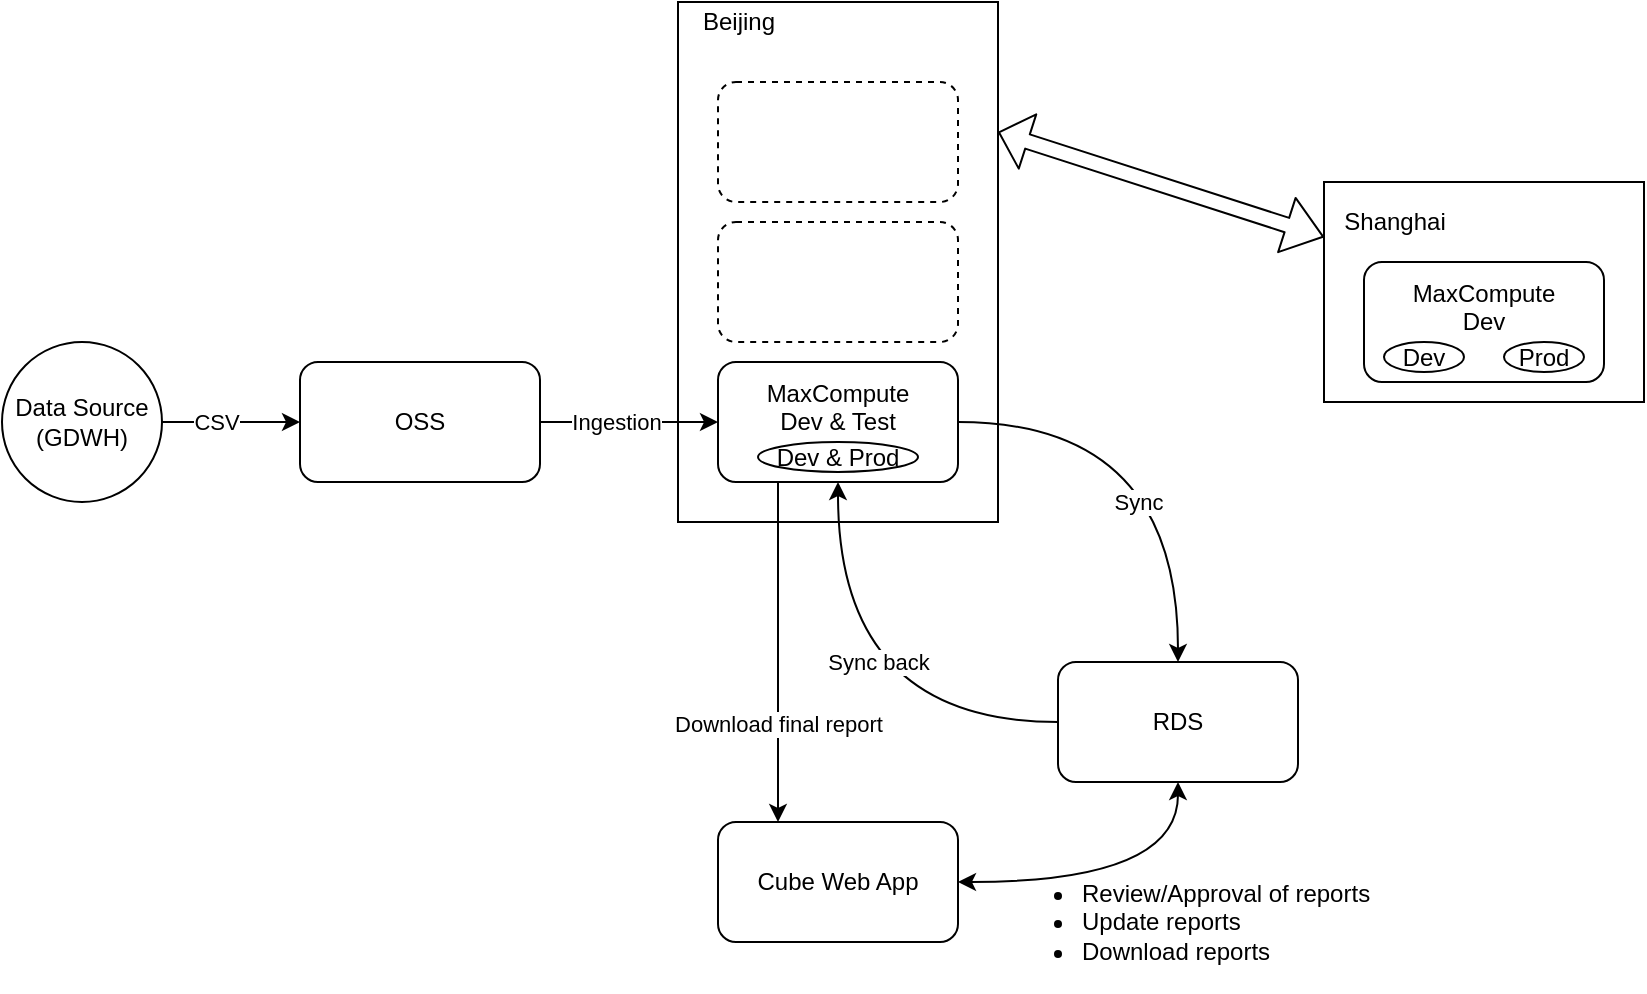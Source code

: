 <mxfile version="14.8.3" type="github">
  <diagram id="RZe0_xMlRlwdEee9gE9I" name="Page-1">
    <mxGraphModel dx="1202" dy="1625" grid="1" gridSize="10" guides="1" tooltips="1" connect="1" arrows="1" fold="1" page="1" pageScale="1" pageWidth="850" pageHeight="1100" math="0" shadow="0">
      <root>
        <mxCell id="0" />
        <mxCell id="1" parent="0" />
        <mxCell id="pAAaOJnE_gyCVKWYQFNN-22" value="" style="rounded=0;whiteSpace=wrap;html=1;" vertex="1" parent="1">
          <mxGeometry x="693" y="40" width="160" height="110" as="geometry" />
        </mxCell>
        <mxCell id="pAAaOJnE_gyCVKWYQFNN-18" value="" style="rounded=0;whiteSpace=wrap;html=1;" vertex="1" parent="1">
          <mxGeometry x="370" y="-50" width="160" height="260" as="geometry" />
        </mxCell>
        <mxCell id="pAAaOJnE_gyCVKWYQFNN-11" style="edgeStyle=orthogonalEdgeStyle;rounded=0;orthogonalLoop=1;jettySize=auto;html=1;exitX=1;exitY=0.5;exitDx=0;exitDy=0;curved=1;" edge="1" parent="1" source="pAAaOJnE_gyCVKWYQFNN-1" target="pAAaOJnE_gyCVKWYQFNN-3">
          <mxGeometry relative="1" as="geometry" />
        </mxCell>
        <mxCell id="pAAaOJnE_gyCVKWYQFNN-12" value="Sync" style="edgeLabel;html=1;align=center;verticalAlign=middle;resizable=0;points=[];" vertex="1" connectable="0" parent="pAAaOJnE_gyCVKWYQFNN-11">
          <mxGeometry x="-0.129" y="4" relative="1" as="geometry">
            <mxPoint x="-10" y="44" as="offset" />
          </mxGeometry>
        </mxCell>
        <mxCell id="pAAaOJnE_gyCVKWYQFNN-1" value="MaxCompute&lt;br&gt;Dev &amp;amp; Test&lt;br&gt;&lt;br&gt;" style="rounded=1;whiteSpace=wrap;html=1;" vertex="1" parent="1">
          <mxGeometry x="390" y="130" width="120" height="60" as="geometry" />
        </mxCell>
        <mxCell id="pAAaOJnE_gyCVKWYQFNN-9" value="" style="edgeStyle=orthogonalEdgeStyle;rounded=0;orthogonalLoop=1;jettySize=auto;html=1;" edge="1" parent="1" source="pAAaOJnE_gyCVKWYQFNN-2" target="pAAaOJnE_gyCVKWYQFNN-1">
          <mxGeometry relative="1" as="geometry" />
        </mxCell>
        <mxCell id="pAAaOJnE_gyCVKWYQFNN-10" value="Ingestion" style="edgeLabel;html=1;align=center;verticalAlign=middle;resizable=0;points=[];" vertex="1" connectable="0" parent="pAAaOJnE_gyCVKWYQFNN-9">
          <mxGeometry x="-0.207" y="1" relative="1" as="geometry">
            <mxPoint x="2" y="1" as="offset" />
          </mxGeometry>
        </mxCell>
        <mxCell id="pAAaOJnE_gyCVKWYQFNN-2" value="OSS" style="rounded=1;whiteSpace=wrap;html=1;" vertex="1" parent="1">
          <mxGeometry x="181" y="130" width="120" height="60" as="geometry" />
        </mxCell>
        <mxCell id="pAAaOJnE_gyCVKWYQFNN-13" style="edgeStyle=orthogonalEdgeStyle;rounded=0;orthogonalLoop=1;jettySize=auto;html=1;exitX=0;exitY=0.5;exitDx=0;exitDy=0;entryX=0.5;entryY=1;entryDx=0;entryDy=0;curved=1;" edge="1" parent="1" source="pAAaOJnE_gyCVKWYQFNN-3" target="pAAaOJnE_gyCVKWYQFNN-1">
          <mxGeometry relative="1" as="geometry">
            <mxPoint x="480" y="260" as="targetPoint" />
          </mxGeometry>
        </mxCell>
        <mxCell id="pAAaOJnE_gyCVKWYQFNN-14" value="Sync back" style="edgeLabel;html=1;align=center;verticalAlign=middle;resizable=0;points=[];" vertex="1" connectable="0" parent="pAAaOJnE_gyCVKWYQFNN-13">
          <mxGeometry x="-0.085" y="1" relative="1" as="geometry">
            <mxPoint x="15" y="-31" as="offset" />
          </mxGeometry>
        </mxCell>
        <mxCell id="pAAaOJnE_gyCVKWYQFNN-3" value="RDS" style="rounded=1;whiteSpace=wrap;html=1;" vertex="1" parent="1">
          <mxGeometry x="560" y="280" width="120" height="60" as="geometry" />
        </mxCell>
        <mxCell id="pAAaOJnE_gyCVKWYQFNN-4" value="Cube Web App" style="rounded=1;whiteSpace=wrap;html=1;" vertex="1" parent="1">
          <mxGeometry x="390" y="360" width="120" height="60" as="geometry" />
        </mxCell>
        <mxCell id="pAAaOJnE_gyCVKWYQFNN-6" value="" style="edgeStyle=orthogonalEdgeStyle;rounded=0;orthogonalLoop=1;jettySize=auto;html=1;" edge="1" parent="1" source="pAAaOJnE_gyCVKWYQFNN-5" target="pAAaOJnE_gyCVKWYQFNN-2">
          <mxGeometry relative="1" as="geometry" />
        </mxCell>
        <mxCell id="pAAaOJnE_gyCVKWYQFNN-7" value="CSV" style="edgeLabel;html=1;align=center;verticalAlign=middle;resizable=0;points=[];" vertex="1" connectable="0" parent="pAAaOJnE_gyCVKWYQFNN-6">
          <mxGeometry x="0.259" y="-1" relative="1" as="geometry">
            <mxPoint x="-17" y="-1" as="offset" />
          </mxGeometry>
        </mxCell>
        <mxCell id="pAAaOJnE_gyCVKWYQFNN-5" value="Data Source&lt;br&gt;(GDWH)" style="ellipse;whiteSpace=wrap;html=1;aspect=fixed;" vertex="1" parent="1">
          <mxGeometry x="32" y="120" width="80" height="80" as="geometry" />
        </mxCell>
        <mxCell id="pAAaOJnE_gyCVKWYQFNN-16" value="" style="endArrow=classic;startArrow=classic;html=1;exitX=1;exitY=0.5;exitDx=0;exitDy=0;entryX=0.5;entryY=1;entryDx=0;entryDy=0;edgeStyle=orthogonalEdgeStyle;curved=1;" edge="1" parent="1" source="pAAaOJnE_gyCVKWYQFNN-4" target="pAAaOJnE_gyCVKWYQFNN-3">
          <mxGeometry width="50" height="50" relative="1" as="geometry">
            <mxPoint x="570" y="430" as="sourcePoint" />
            <mxPoint x="620" y="380" as="targetPoint" />
          </mxGeometry>
        </mxCell>
        <mxCell id="pAAaOJnE_gyCVKWYQFNN-17" value="&lt;ul&gt;&lt;li&gt;Review/Approval of reports&lt;/li&gt;&lt;li&gt;Update reports&lt;/li&gt;&lt;li&gt;Download reports&lt;/li&gt;&lt;/ul&gt;" style="text;html=1;align=left;verticalAlign=middle;resizable=0;points=[];autosize=1;strokeColor=none;" vertex="1" parent="1">
          <mxGeometry x="530" y="375" width="200" height="70" as="geometry" />
        </mxCell>
        <mxCell id="pAAaOJnE_gyCVKWYQFNN-19" value="Beijing" style="text;html=1;align=center;verticalAlign=middle;resizable=0;points=[];autosize=1;strokeColor=none;" vertex="1" parent="1">
          <mxGeometry x="375" y="-50" width="50" height="20" as="geometry" />
        </mxCell>
        <mxCell id="pAAaOJnE_gyCVKWYQFNN-20" value="" style="endArrow=classic;html=1;edgeStyle=orthogonalEdgeStyle;curved=1;exitX=0.25;exitY=1;exitDx=0;exitDy=0;entryX=0.25;entryY=0;entryDx=0;entryDy=0;" edge="1" parent="1" source="pAAaOJnE_gyCVKWYQFNN-1" target="pAAaOJnE_gyCVKWYQFNN-4">
          <mxGeometry width="50" height="50" relative="1" as="geometry">
            <mxPoint x="300" y="320" as="sourcePoint" />
            <mxPoint x="350" y="280" as="targetPoint" />
            <Array as="points">
              <mxPoint x="420" y="280" />
              <mxPoint x="420" y="280" />
            </Array>
          </mxGeometry>
        </mxCell>
        <mxCell id="pAAaOJnE_gyCVKWYQFNN-21" value="Download final report" style="edgeLabel;html=1;align=center;verticalAlign=middle;resizable=0;points=[];" vertex="1" connectable="0" parent="pAAaOJnE_gyCVKWYQFNN-20">
          <mxGeometry x="0.277" relative="1" as="geometry">
            <mxPoint y="12" as="offset" />
          </mxGeometry>
        </mxCell>
        <mxCell id="pAAaOJnE_gyCVKWYQFNN-23" value="Shanghai" style="text;html=1;align=center;verticalAlign=middle;resizable=0;points=[];autosize=1;strokeColor=none;" vertex="1" parent="1">
          <mxGeometry x="693" y="50" width="70" height="20" as="geometry" />
        </mxCell>
        <mxCell id="pAAaOJnE_gyCVKWYQFNN-24" value="MaxCompute&lt;br&gt;Dev&lt;br&gt;&lt;br&gt;" style="rounded=1;whiteSpace=wrap;html=1;" vertex="1" parent="1">
          <mxGeometry x="713" y="80" width="120" height="60" as="geometry" />
        </mxCell>
        <mxCell id="pAAaOJnE_gyCVKWYQFNN-27" value="Prod" style="ellipse;whiteSpace=wrap;html=1;" vertex="1" parent="1">
          <mxGeometry x="783" y="120" width="40" height="15" as="geometry" />
        </mxCell>
        <mxCell id="pAAaOJnE_gyCVKWYQFNN-28" value="Dev" style="ellipse;whiteSpace=wrap;html=1;" vertex="1" parent="1">
          <mxGeometry x="723" y="120" width="40" height="15" as="geometry" />
        </mxCell>
        <mxCell id="pAAaOJnE_gyCVKWYQFNN-30" value="Dev &amp;amp; Prod" style="ellipse;whiteSpace=wrap;html=1;" vertex="1" parent="1">
          <mxGeometry x="410" y="170" width="80" height="15" as="geometry" />
        </mxCell>
        <mxCell id="pAAaOJnE_gyCVKWYQFNN-43" value="" style="shape=flexArrow;endArrow=classic;startArrow=classic;html=1;exitX=1;exitY=0.25;exitDx=0;exitDy=0;entryX=0;entryY=0.25;entryDx=0;entryDy=0;width=7.5;startSize=4.667;" edge="1" parent="1" source="pAAaOJnE_gyCVKWYQFNN-18" target="pAAaOJnE_gyCVKWYQFNN-22">
          <mxGeometry width="100" height="100" relative="1" as="geometry">
            <mxPoint x="580" y="110" as="sourcePoint" />
            <mxPoint x="680" y="10" as="targetPoint" />
          </mxGeometry>
        </mxCell>
        <mxCell id="pAAaOJnE_gyCVKWYQFNN-44" value="" style="rounded=1;whiteSpace=wrap;html=1;dashed=1;" vertex="1" parent="1">
          <mxGeometry x="390" y="60" width="120" height="60" as="geometry" />
        </mxCell>
        <mxCell id="pAAaOJnE_gyCVKWYQFNN-45" value="" style="rounded=1;whiteSpace=wrap;html=1;dashed=1;" vertex="1" parent="1">
          <mxGeometry x="390" y="-10" width="120" height="60" as="geometry" />
        </mxCell>
      </root>
    </mxGraphModel>
  </diagram>
</mxfile>
